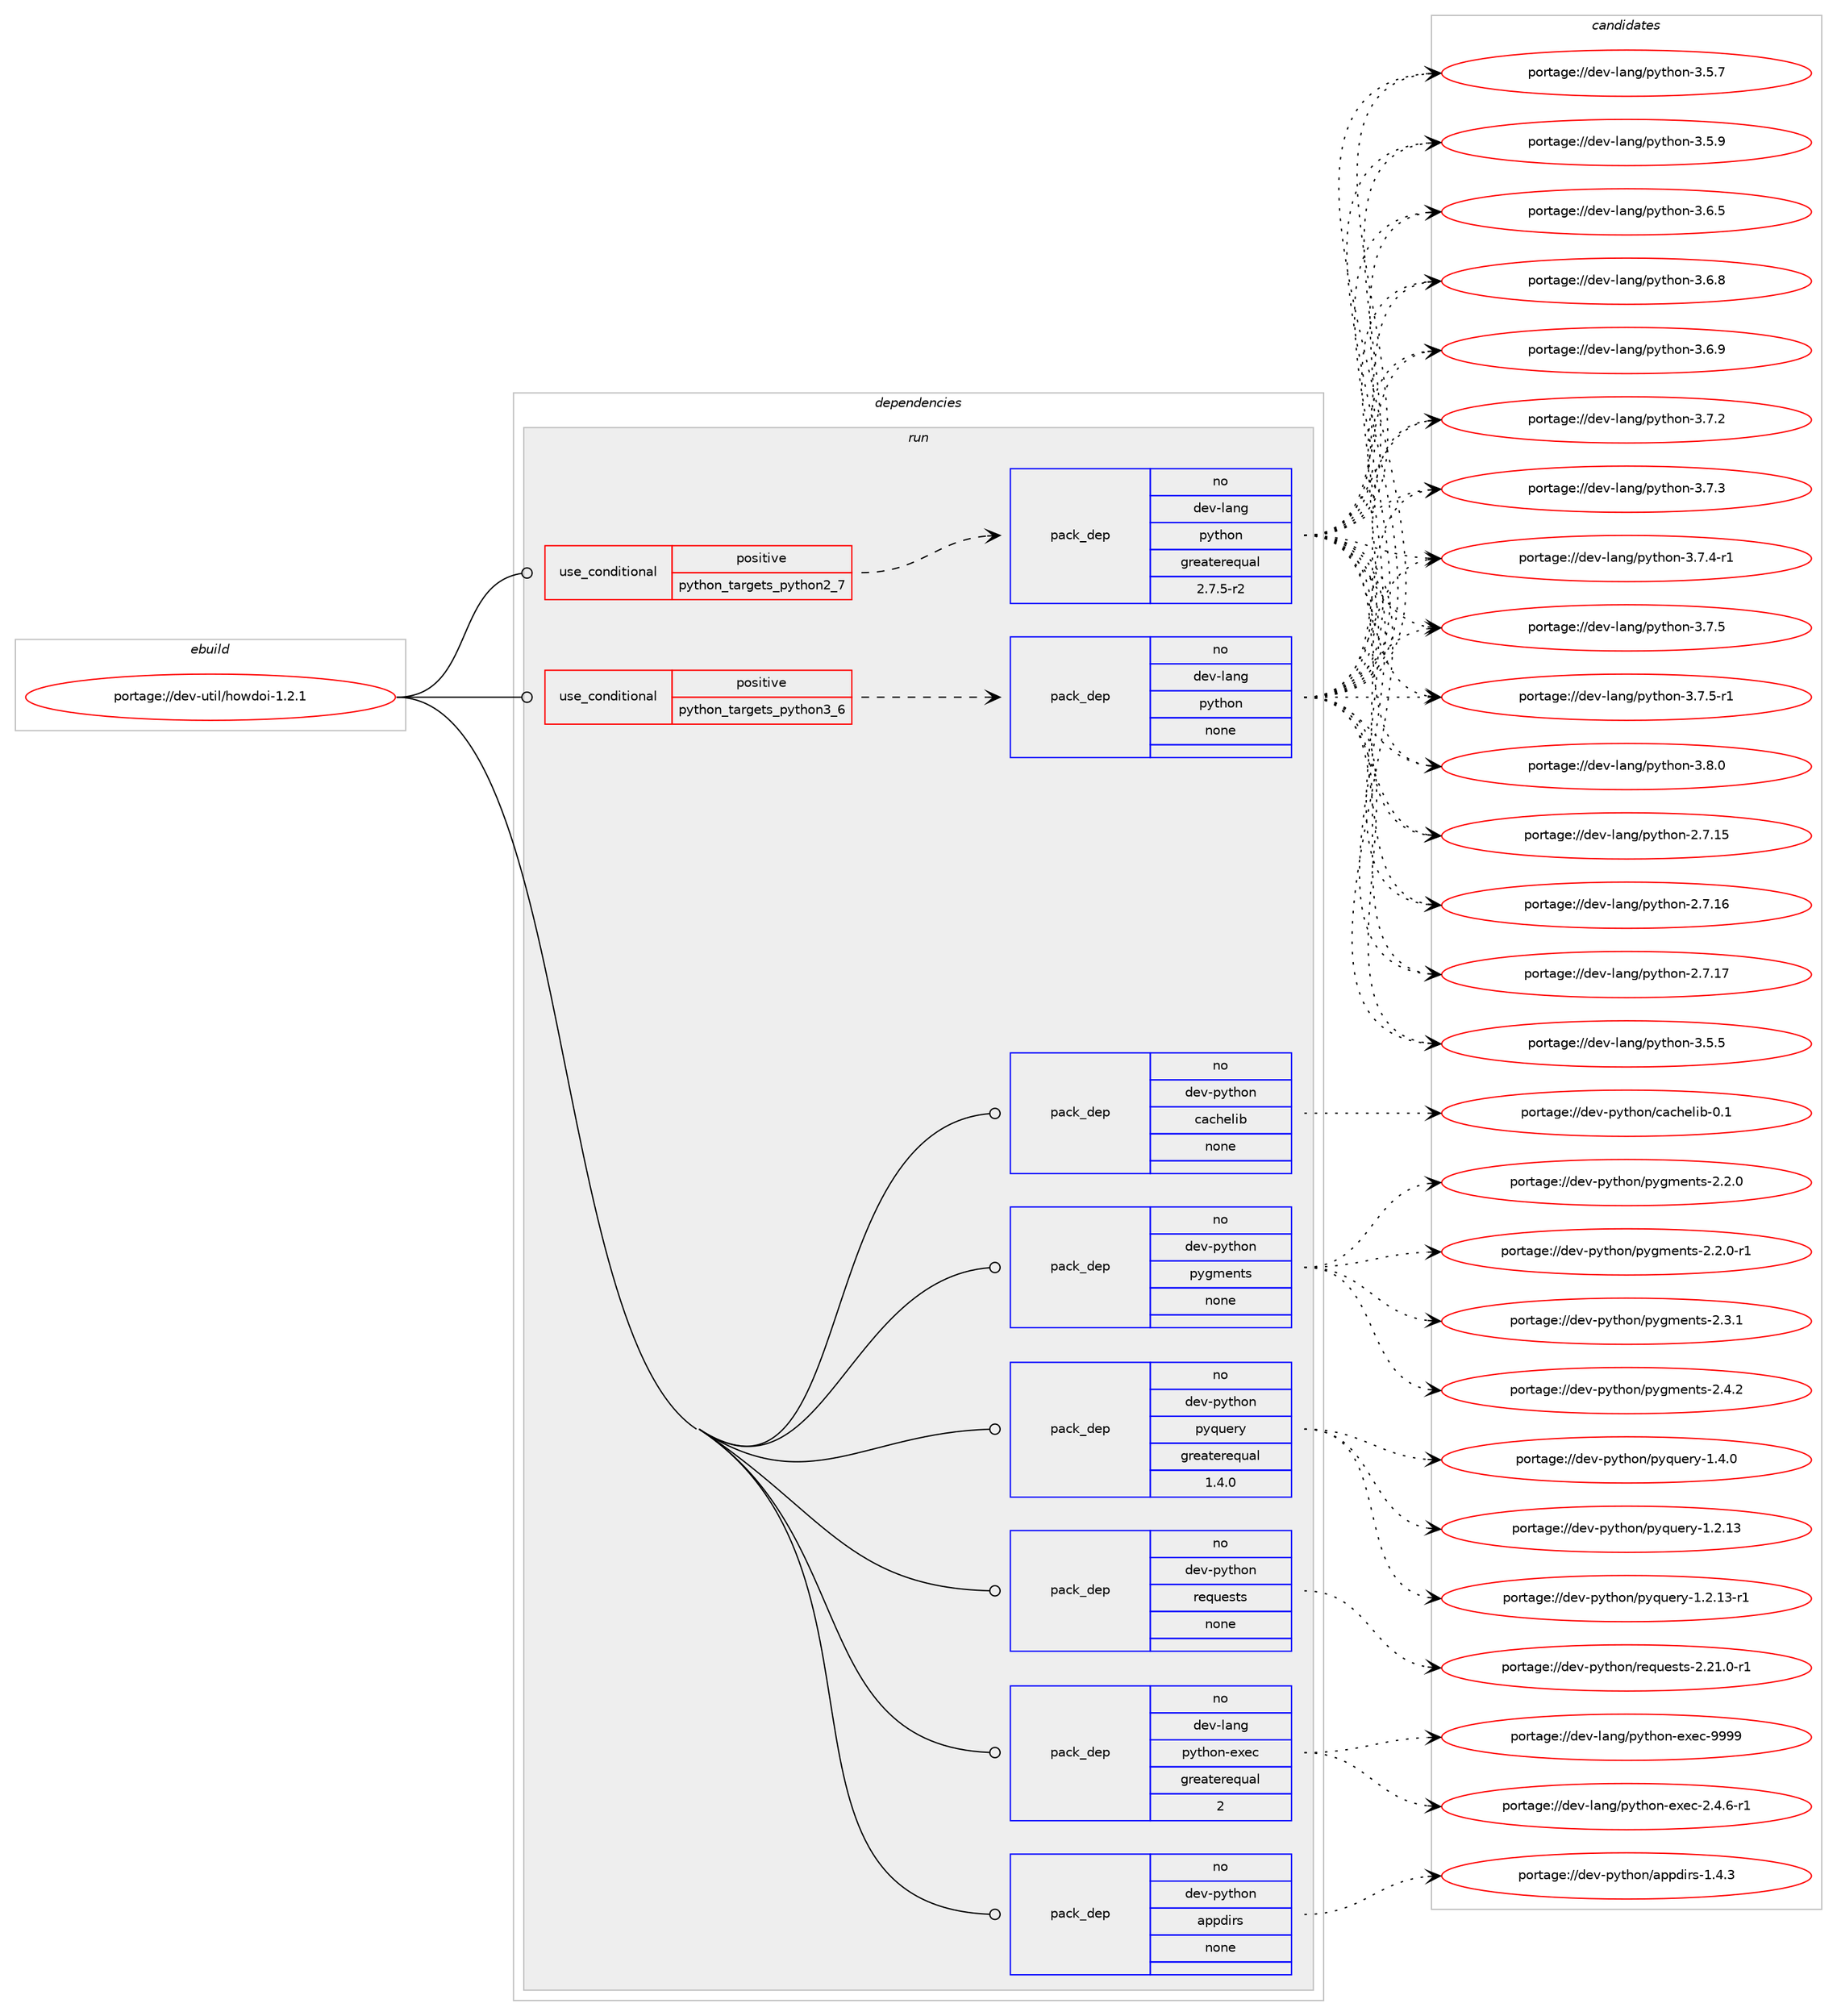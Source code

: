 digraph prolog {

# *************
# Graph options
# *************

newrank=true;
concentrate=true;
compound=true;
graph [rankdir=LR,fontname=Helvetica,fontsize=10,ranksep=1.5];#, ranksep=2.5, nodesep=0.2];
edge  [arrowhead=vee];
node  [fontname=Helvetica,fontsize=10];

# **********
# The ebuild
# **********

subgraph cluster_leftcol {
color=gray;
rank=same;
label=<<i>ebuild</i>>;
id [label="portage://dev-util/howdoi-1.2.1", color=red, width=4, href="../dev-util/howdoi-1.2.1.svg"];
}

# ****************
# The dependencies
# ****************

subgraph cluster_midcol {
color=gray;
label=<<i>dependencies</i>>;
subgraph cluster_compile {
fillcolor="#eeeeee";
style=filled;
label=<<i>compile</i>>;
}
subgraph cluster_compileandrun {
fillcolor="#eeeeee";
style=filled;
label=<<i>compile and run</i>>;
}
subgraph cluster_run {
fillcolor="#eeeeee";
style=filled;
label=<<i>run</i>>;
subgraph cond71348 {
dependency263036 [label=<<TABLE BORDER="0" CELLBORDER="1" CELLSPACING="0" CELLPADDING="4"><TR><TD ROWSPAN="3" CELLPADDING="10">use_conditional</TD></TR><TR><TD>positive</TD></TR><TR><TD>python_targets_python2_7</TD></TR></TABLE>>, shape=none, color=red];
subgraph pack188025 {
dependency263037 [label=<<TABLE BORDER="0" CELLBORDER="1" CELLSPACING="0" CELLPADDING="4" WIDTH="220"><TR><TD ROWSPAN="6" CELLPADDING="30">pack_dep</TD></TR><TR><TD WIDTH="110">no</TD></TR><TR><TD>dev-lang</TD></TR><TR><TD>python</TD></TR><TR><TD>greaterequal</TD></TR><TR><TD>2.7.5-r2</TD></TR></TABLE>>, shape=none, color=blue];
}
dependency263036:e -> dependency263037:w [weight=20,style="dashed",arrowhead="vee"];
}
id:e -> dependency263036:w [weight=20,style="solid",arrowhead="odot"];
subgraph cond71349 {
dependency263038 [label=<<TABLE BORDER="0" CELLBORDER="1" CELLSPACING="0" CELLPADDING="4"><TR><TD ROWSPAN="3" CELLPADDING="10">use_conditional</TD></TR><TR><TD>positive</TD></TR><TR><TD>python_targets_python3_6</TD></TR></TABLE>>, shape=none, color=red];
subgraph pack188026 {
dependency263039 [label=<<TABLE BORDER="0" CELLBORDER="1" CELLSPACING="0" CELLPADDING="4" WIDTH="220"><TR><TD ROWSPAN="6" CELLPADDING="30">pack_dep</TD></TR><TR><TD WIDTH="110">no</TD></TR><TR><TD>dev-lang</TD></TR><TR><TD>python</TD></TR><TR><TD>none</TD></TR><TR><TD></TD></TR></TABLE>>, shape=none, color=blue];
}
dependency263038:e -> dependency263039:w [weight=20,style="dashed",arrowhead="vee"];
}
id:e -> dependency263038:w [weight=20,style="solid",arrowhead="odot"];
subgraph pack188027 {
dependency263040 [label=<<TABLE BORDER="0" CELLBORDER="1" CELLSPACING="0" CELLPADDING="4" WIDTH="220"><TR><TD ROWSPAN="6" CELLPADDING="30">pack_dep</TD></TR><TR><TD WIDTH="110">no</TD></TR><TR><TD>dev-lang</TD></TR><TR><TD>python-exec</TD></TR><TR><TD>greaterequal</TD></TR><TR><TD>2</TD></TR></TABLE>>, shape=none, color=blue];
}
id:e -> dependency263040:w [weight=20,style="solid",arrowhead="odot"];
subgraph pack188028 {
dependency263041 [label=<<TABLE BORDER="0" CELLBORDER="1" CELLSPACING="0" CELLPADDING="4" WIDTH="220"><TR><TD ROWSPAN="6" CELLPADDING="30">pack_dep</TD></TR><TR><TD WIDTH="110">no</TD></TR><TR><TD>dev-python</TD></TR><TR><TD>appdirs</TD></TR><TR><TD>none</TD></TR><TR><TD></TD></TR></TABLE>>, shape=none, color=blue];
}
id:e -> dependency263041:w [weight=20,style="solid",arrowhead="odot"];
subgraph pack188029 {
dependency263042 [label=<<TABLE BORDER="0" CELLBORDER="1" CELLSPACING="0" CELLPADDING="4" WIDTH="220"><TR><TD ROWSPAN="6" CELLPADDING="30">pack_dep</TD></TR><TR><TD WIDTH="110">no</TD></TR><TR><TD>dev-python</TD></TR><TR><TD>cachelib</TD></TR><TR><TD>none</TD></TR><TR><TD></TD></TR></TABLE>>, shape=none, color=blue];
}
id:e -> dependency263042:w [weight=20,style="solid",arrowhead="odot"];
subgraph pack188030 {
dependency263043 [label=<<TABLE BORDER="0" CELLBORDER="1" CELLSPACING="0" CELLPADDING="4" WIDTH="220"><TR><TD ROWSPAN="6" CELLPADDING="30">pack_dep</TD></TR><TR><TD WIDTH="110">no</TD></TR><TR><TD>dev-python</TD></TR><TR><TD>pygments</TD></TR><TR><TD>none</TD></TR><TR><TD></TD></TR></TABLE>>, shape=none, color=blue];
}
id:e -> dependency263043:w [weight=20,style="solid",arrowhead="odot"];
subgraph pack188031 {
dependency263044 [label=<<TABLE BORDER="0" CELLBORDER="1" CELLSPACING="0" CELLPADDING="4" WIDTH="220"><TR><TD ROWSPAN="6" CELLPADDING="30">pack_dep</TD></TR><TR><TD WIDTH="110">no</TD></TR><TR><TD>dev-python</TD></TR><TR><TD>pyquery</TD></TR><TR><TD>greaterequal</TD></TR><TR><TD>1.4.0</TD></TR></TABLE>>, shape=none, color=blue];
}
id:e -> dependency263044:w [weight=20,style="solid",arrowhead="odot"];
subgraph pack188032 {
dependency263045 [label=<<TABLE BORDER="0" CELLBORDER="1" CELLSPACING="0" CELLPADDING="4" WIDTH="220"><TR><TD ROWSPAN="6" CELLPADDING="30">pack_dep</TD></TR><TR><TD WIDTH="110">no</TD></TR><TR><TD>dev-python</TD></TR><TR><TD>requests</TD></TR><TR><TD>none</TD></TR><TR><TD></TD></TR></TABLE>>, shape=none, color=blue];
}
id:e -> dependency263045:w [weight=20,style="solid",arrowhead="odot"];
}
}

# **************
# The candidates
# **************

subgraph cluster_choices {
rank=same;
color=gray;
label=<<i>candidates</i>>;

subgraph choice188025 {
color=black;
nodesep=1;
choiceportage10010111845108971101034711212111610411111045504655464953 [label="portage://dev-lang/python-2.7.15", color=red, width=4,href="../dev-lang/python-2.7.15.svg"];
choiceportage10010111845108971101034711212111610411111045504655464954 [label="portage://dev-lang/python-2.7.16", color=red, width=4,href="../dev-lang/python-2.7.16.svg"];
choiceportage10010111845108971101034711212111610411111045504655464955 [label="portage://dev-lang/python-2.7.17", color=red, width=4,href="../dev-lang/python-2.7.17.svg"];
choiceportage100101118451089711010347112121116104111110455146534653 [label="portage://dev-lang/python-3.5.5", color=red, width=4,href="../dev-lang/python-3.5.5.svg"];
choiceportage100101118451089711010347112121116104111110455146534655 [label="portage://dev-lang/python-3.5.7", color=red, width=4,href="../dev-lang/python-3.5.7.svg"];
choiceportage100101118451089711010347112121116104111110455146534657 [label="portage://dev-lang/python-3.5.9", color=red, width=4,href="../dev-lang/python-3.5.9.svg"];
choiceportage100101118451089711010347112121116104111110455146544653 [label="portage://dev-lang/python-3.6.5", color=red, width=4,href="../dev-lang/python-3.6.5.svg"];
choiceportage100101118451089711010347112121116104111110455146544656 [label="portage://dev-lang/python-3.6.8", color=red, width=4,href="../dev-lang/python-3.6.8.svg"];
choiceportage100101118451089711010347112121116104111110455146544657 [label="portage://dev-lang/python-3.6.9", color=red, width=4,href="../dev-lang/python-3.6.9.svg"];
choiceportage100101118451089711010347112121116104111110455146554650 [label="portage://dev-lang/python-3.7.2", color=red, width=4,href="../dev-lang/python-3.7.2.svg"];
choiceportage100101118451089711010347112121116104111110455146554651 [label="portage://dev-lang/python-3.7.3", color=red, width=4,href="../dev-lang/python-3.7.3.svg"];
choiceportage1001011184510897110103471121211161041111104551465546524511449 [label="portage://dev-lang/python-3.7.4-r1", color=red, width=4,href="../dev-lang/python-3.7.4-r1.svg"];
choiceportage100101118451089711010347112121116104111110455146554653 [label="portage://dev-lang/python-3.7.5", color=red, width=4,href="../dev-lang/python-3.7.5.svg"];
choiceportage1001011184510897110103471121211161041111104551465546534511449 [label="portage://dev-lang/python-3.7.5-r1", color=red, width=4,href="../dev-lang/python-3.7.5-r1.svg"];
choiceportage100101118451089711010347112121116104111110455146564648 [label="portage://dev-lang/python-3.8.0", color=red, width=4,href="../dev-lang/python-3.8.0.svg"];
dependency263037:e -> choiceportage10010111845108971101034711212111610411111045504655464953:w [style=dotted,weight="100"];
dependency263037:e -> choiceportage10010111845108971101034711212111610411111045504655464954:w [style=dotted,weight="100"];
dependency263037:e -> choiceportage10010111845108971101034711212111610411111045504655464955:w [style=dotted,weight="100"];
dependency263037:e -> choiceportage100101118451089711010347112121116104111110455146534653:w [style=dotted,weight="100"];
dependency263037:e -> choiceportage100101118451089711010347112121116104111110455146534655:w [style=dotted,weight="100"];
dependency263037:e -> choiceportage100101118451089711010347112121116104111110455146534657:w [style=dotted,weight="100"];
dependency263037:e -> choiceportage100101118451089711010347112121116104111110455146544653:w [style=dotted,weight="100"];
dependency263037:e -> choiceportage100101118451089711010347112121116104111110455146544656:w [style=dotted,weight="100"];
dependency263037:e -> choiceportage100101118451089711010347112121116104111110455146544657:w [style=dotted,weight="100"];
dependency263037:e -> choiceportage100101118451089711010347112121116104111110455146554650:w [style=dotted,weight="100"];
dependency263037:e -> choiceportage100101118451089711010347112121116104111110455146554651:w [style=dotted,weight="100"];
dependency263037:e -> choiceportage1001011184510897110103471121211161041111104551465546524511449:w [style=dotted,weight="100"];
dependency263037:e -> choiceportage100101118451089711010347112121116104111110455146554653:w [style=dotted,weight="100"];
dependency263037:e -> choiceportage1001011184510897110103471121211161041111104551465546534511449:w [style=dotted,weight="100"];
dependency263037:e -> choiceportage100101118451089711010347112121116104111110455146564648:w [style=dotted,weight="100"];
}
subgraph choice188026 {
color=black;
nodesep=1;
choiceportage10010111845108971101034711212111610411111045504655464953 [label="portage://dev-lang/python-2.7.15", color=red, width=4,href="../dev-lang/python-2.7.15.svg"];
choiceportage10010111845108971101034711212111610411111045504655464954 [label="portage://dev-lang/python-2.7.16", color=red, width=4,href="../dev-lang/python-2.7.16.svg"];
choiceportage10010111845108971101034711212111610411111045504655464955 [label="portage://dev-lang/python-2.7.17", color=red, width=4,href="../dev-lang/python-2.7.17.svg"];
choiceportage100101118451089711010347112121116104111110455146534653 [label="portage://dev-lang/python-3.5.5", color=red, width=4,href="../dev-lang/python-3.5.5.svg"];
choiceportage100101118451089711010347112121116104111110455146534655 [label="portage://dev-lang/python-3.5.7", color=red, width=4,href="../dev-lang/python-3.5.7.svg"];
choiceportage100101118451089711010347112121116104111110455146534657 [label="portage://dev-lang/python-3.5.9", color=red, width=4,href="../dev-lang/python-3.5.9.svg"];
choiceportage100101118451089711010347112121116104111110455146544653 [label="portage://dev-lang/python-3.6.5", color=red, width=4,href="../dev-lang/python-3.6.5.svg"];
choiceportage100101118451089711010347112121116104111110455146544656 [label="portage://dev-lang/python-3.6.8", color=red, width=4,href="../dev-lang/python-3.6.8.svg"];
choiceportage100101118451089711010347112121116104111110455146544657 [label="portage://dev-lang/python-3.6.9", color=red, width=4,href="../dev-lang/python-3.6.9.svg"];
choiceportage100101118451089711010347112121116104111110455146554650 [label="portage://dev-lang/python-3.7.2", color=red, width=4,href="../dev-lang/python-3.7.2.svg"];
choiceportage100101118451089711010347112121116104111110455146554651 [label="portage://dev-lang/python-3.7.3", color=red, width=4,href="../dev-lang/python-3.7.3.svg"];
choiceportage1001011184510897110103471121211161041111104551465546524511449 [label="portage://dev-lang/python-3.7.4-r1", color=red, width=4,href="../dev-lang/python-3.7.4-r1.svg"];
choiceportage100101118451089711010347112121116104111110455146554653 [label="portage://dev-lang/python-3.7.5", color=red, width=4,href="../dev-lang/python-3.7.5.svg"];
choiceportage1001011184510897110103471121211161041111104551465546534511449 [label="portage://dev-lang/python-3.7.5-r1", color=red, width=4,href="../dev-lang/python-3.7.5-r1.svg"];
choiceportage100101118451089711010347112121116104111110455146564648 [label="portage://dev-lang/python-3.8.0", color=red, width=4,href="../dev-lang/python-3.8.0.svg"];
dependency263039:e -> choiceportage10010111845108971101034711212111610411111045504655464953:w [style=dotted,weight="100"];
dependency263039:e -> choiceportage10010111845108971101034711212111610411111045504655464954:w [style=dotted,weight="100"];
dependency263039:e -> choiceportage10010111845108971101034711212111610411111045504655464955:w [style=dotted,weight="100"];
dependency263039:e -> choiceportage100101118451089711010347112121116104111110455146534653:w [style=dotted,weight="100"];
dependency263039:e -> choiceportage100101118451089711010347112121116104111110455146534655:w [style=dotted,weight="100"];
dependency263039:e -> choiceportage100101118451089711010347112121116104111110455146534657:w [style=dotted,weight="100"];
dependency263039:e -> choiceportage100101118451089711010347112121116104111110455146544653:w [style=dotted,weight="100"];
dependency263039:e -> choiceportage100101118451089711010347112121116104111110455146544656:w [style=dotted,weight="100"];
dependency263039:e -> choiceportage100101118451089711010347112121116104111110455146544657:w [style=dotted,weight="100"];
dependency263039:e -> choiceportage100101118451089711010347112121116104111110455146554650:w [style=dotted,weight="100"];
dependency263039:e -> choiceportage100101118451089711010347112121116104111110455146554651:w [style=dotted,weight="100"];
dependency263039:e -> choiceportage1001011184510897110103471121211161041111104551465546524511449:w [style=dotted,weight="100"];
dependency263039:e -> choiceportage100101118451089711010347112121116104111110455146554653:w [style=dotted,weight="100"];
dependency263039:e -> choiceportage1001011184510897110103471121211161041111104551465546534511449:w [style=dotted,weight="100"];
dependency263039:e -> choiceportage100101118451089711010347112121116104111110455146564648:w [style=dotted,weight="100"];
}
subgraph choice188027 {
color=black;
nodesep=1;
choiceportage10010111845108971101034711212111610411111045101120101994550465246544511449 [label="portage://dev-lang/python-exec-2.4.6-r1", color=red, width=4,href="../dev-lang/python-exec-2.4.6-r1.svg"];
choiceportage10010111845108971101034711212111610411111045101120101994557575757 [label="portage://dev-lang/python-exec-9999", color=red, width=4,href="../dev-lang/python-exec-9999.svg"];
dependency263040:e -> choiceportage10010111845108971101034711212111610411111045101120101994550465246544511449:w [style=dotted,weight="100"];
dependency263040:e -> choiceportage10010111845108971101034711212111610411111045101120101994557575757:w [style=dotted,weight="100"];
}
subgraph choice188028 {
color=black;
nodesep=1;
choiceportage100101118451121211161041111104797112112100105114115454946524651 [label="portage://dev-python/appdirs-1.4.3", color=red, width=4,href="../dev-python/appdirs-1.4.3.svg"];
dependency263041:e -> choiceportage100101118451121211161041111104797112112100105114115454946524651:w [style=dotted,weight="100"];
}
subgraph choice188029 {
color=black;
nodesep=1;
choiceportage10010111845112121116104111110479997991041011081059845484649 [label="portage://dev-python/cachelib-0.1", color=red, width=4,href="../dev-python/cachelib-0.1.svg"];
dependency263042:e -> choiceportage10010111845112121116104111110479997991041011081059845484649:w [style=dotted,weight="100"];
}
subgraph choice188030 {
color=black;
nodesep=1;
choiceportage1001011184511212111610411111047112121103109101110116115455046504648 [label="portage://dev-python/pygments-2.2.0", color=red, width=4,href="../dev-python/pygments-2.2.0.svg"];
choiceportage10010111845112121116104111110471121211031091011101161154550465046484511449 [label="portage://dev-python/pygments-2.2.0-r1", color=red, width=4,href="../dev-python/pygments-2.2.0-r1.svg"];
choiceportage1001011184511212111610411111047112121103109101110116115455046514649 [label="portage://dev-python/pygments-2.3.1", color=red, width=4,href="../dev-python/pygments-2.3.1.svg"];
choiceportage1001011184511212111610411111047112121103109101110116115455046524650 [label="portage://dev-python/pygments-2.4.2", color=red, width=4,href="../dev-python/pygments-2.4.2.svg"];
dependency263043:e -> choiceportage1001011184511212111610411111047112121103109101110116115455046504648:w [style=dotted,weight="100"];
dependency263043:e -> choiceportage10010111845112121116104111110471121211031091011101161154550465046484511449:w [style=dotted,weight="100"];
dependency263043:e -> choiceportage1001011184511212111610411111047112121103109101110116115455046514649:w [style=dotted,weight="100"];
dependency263043:e -> choiceportage1001011184511212111610411111047112121103109101110116115455046524650:w [style=dotted,weight="100"];
}
subgraph choice188031 {
color=black;
nodesep=1;
choiceportage100101118451121211161041111104711212111311710111412145494650464951 [label="portage://dev-python/pyquery-1.2.13", color=red, width=4,href="../dev-python/pyquery-1.2.13.svg"];
choiceportage1001011184511212111610411111047112121113117101114121454946504649514511449 [label="portage://dev-python/pyquery-1.2.13-r1", color=red, width=4,href="../dev-python/pyquery-1.2.13-r1.svg"];
choiceportage1001011184511212111610411111047112121113117101114121454946524648 [label="portage://dev-python/pyquery-1.4.0", color=red, width=4,href="../dev-python/pyquery-1.4.0.svg"];
dependency263044:e -> choiceportage100101118451121211161041111104711212111311710111412145494650464951:w [style=dotted,weight="100"];
dependency263044:e -> choiceportage1001011184511212111610411111047112121113117101114121454946504649514511449:w [style=dotted,weight="100"];
dependency263044:e -> choiceportage1001011184511212111610411111047112121113117101114121454946524648:w [style=dotted,weight="100"];
}
subgraph choice188032 {
color=black;
nodesep=1;
choiceportage1001011184511212111610411111047114101113117101115116115455046504946484511449 [label="portage://dev-python/requests-2.21.0-r1", color=red, width=4,href="../dev-python/requests-2.21.0-r1.svg"];
dependency263045:e -> choiceportage1001011184511212111610411111047114101113117101115116115455046504946484511449:w [style=dotted,weight="100"];
}
}

}
